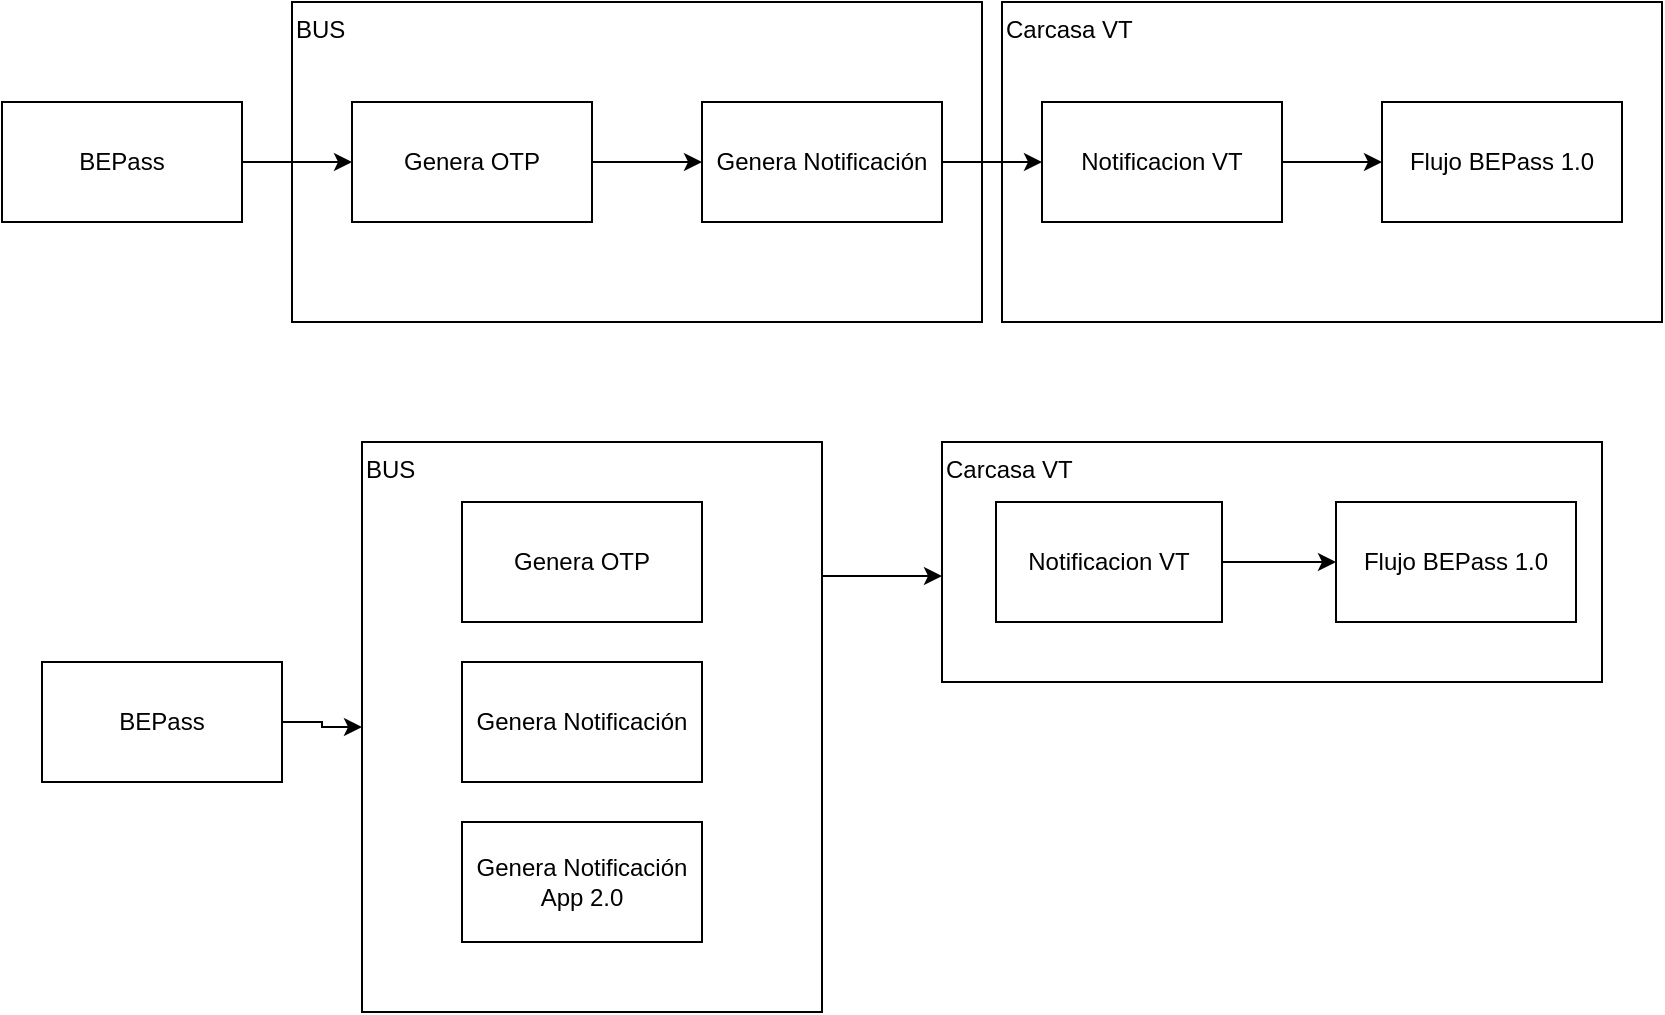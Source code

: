 <mxfile version="10.4.6" type="github"><diagram id="GWCt-82Uq7M_qzExbAB7" name="Page-1"><mxGraphModel dx="694" dy="470" grid="1" gridSize="10" guides="1" tooltips="1" connect="1" arrows="1" fold="1" page="1" pageScale="1" pageWidth="827" pageHeight="1169" math="0" shadow="0"><root><mxCell id="0"/><mxCell id="1" parent="0"/><mxCell id="oH4FSiqb2ZrB4hHRTXC9-23" value="&lt;div style=&quot;text-align: left&quot;&gt;&lt;span&gt;Carcasa VT&lt;/span&gt;&lt;/div&gt;" style="rounded=0;whiteSpace=wrap;html=1;verticalAlign=top;align=left;" vertex="1" parent="1"><mxGeometry x="510" y="350" width="330" height="120" as="geometry"/></mxCell><mxCell id="oH4FSiqb2ZrB4hHRTXC9-24" value="" style="edgeStyle=orthogonalEdgeStyle;rounded=0;orthogonalLoop=1;jettySize=auto;html=1;" edge="1" parent="1"><mxGeometry relative="1" as="geometry"><mxPoint x="450" y="417" as="sourcePoint"/><mxPoint x="510" y="417" as="targetPoint"/></mxGeometry></mxCell><mxCell id="oH4FSiqb2ZrB4hHRTXC9-21" value="BUS&lt;br&gt;" style="rounded=0;whiteSpace=wrap;html=1;align=left;verticalAlign=top;" vertex="1" parent="1"><mxGeometry x="220" y="350" width="230" height="285" as="geometry"/></mxCell><mxCell id="oH4FSiqb2ZrB4hHRTXC9-16" value="BUS&lt;br&gt;" style="rounded=0;whiteSpace=wrap;html=1;align=left;verticalAlign=top;" vertex="1" parent="1"><mxGeometry x="185" y="130" width="345" height="160" as="geometry"/></mxCell><mxCell id="oH4FSiqb2ZrB4hHRTXC9-15" value="&lt;div style=&quot;text-align: left&quot;&gt;&lt;span&gt;Carcasa VT&lt;/span&gt;&lt;/div&gt;" style="rounded=0;whiteSpace=wrap;html=1;verticalAlign=top;align=left;" vertex="1" parent="1"><mxGeometry x="540" y="130" width="330" height="160" as="geometry"/></mxCell><mxCell id="oH4FSiqb2ZrB4hHRTXC9-8" value="" style="edgeStyle=orthogonalEdgeStyle;rounded=0;orthogonalLoop=1;jettySize=auto;html=1;" edge="1" parent="1" source="oH4FSiqb2ZrB4hHRTXC9-1" target="oH4FSiqb2ZrB4hHRTXC9-3"><mxGeometry relative="1" as="geometry"/></mxCell><mxCell id="oH4FSiqb2ZrB4hHRTXC9-1" value="BEPass" style="rounded=0;whiteSpace=wrap;html=1;" vertex="1" parent="1"><mxGeometry x="40" y="180" width="120" height="60" as="geometry"/></mxCell><mxCell id="oH4FSiqb2ZrB4hHRTXC9-9" value="" style="edgeStyle=orthogonalEdgeStyle;rounded=0;orthogonalLoop=1;jettySize=auto;html=1;" edge="1" parent="1" source="oH4FSiqb2ZrB4hHRTXC9-3" target="oH4FSiqb2ZrB4hHRTXC9-4"><mxGeometry relative="1" as="geometry"/></mxCell><mxCell id="oH4FSiqb2ZrB4hHRTXC9-3" value="Genera OTP&lt;br&gt;" style="rounded=0;whiteSpace=wrap;html=1;" vertex="1" parent="1"><mxGeometry x="215" y="180" width="120" height="60" as="geometry"/></mxCell><mxCell id="oH4FSiqb2ZrB4hHRTXC9-7" value="" style="edgeStyle=orthogonalEdgeStyle;rounded=0;orthogonalLoop=1;jettySize=auto;html=1;" edge="1" parent="1" source="oH4FSiqb2ZrB4hHRTXC9-4" target="oH4FSiqb2ZrB4hHRTXC9-6"><mxGeometry relative="1" as="geometry"/></mxCell><mxCell id="oH4FSiqb2ZrB4hHRTXC9-4" value="Genera Notificación" style="rounded=0;whiteSpace=wrap;html=1;" vertex="1" parent="1"><mxGeometry x="390" y="180" width="120" height="60" as="geometry"/></mxCell><mxCell id="oH4FSiqb2ZrB4hHRTXC9-11" value="" style="edgeStyle=orthogonalEdgeStyle;rounded=0;orthogonalLoop=1;jettySize=auto;html=1;" edge="1" parent="1" source="oH4FSiqb2ZrB4hHRTXC9-6" target="oH4FSiqb2ZrB4hHRTXC9-10"><mxGeometry relative="1" as="geometry"/></mxCell><mxCell id="oH4FSiqb2ZrB4hHRTXC9-6" value="Notificacion VT" style="rounded=0;whiteSpace=wrap;html=1;" vertex="1" parent="1"><mxGeometry x="560" y="180" width="120" height="60" as="geometry"/></mxCell><mxCell id="oH4FSiqb2ZrB4hHRTXC9-10" value="Flujo BEPass 1.0&lt;br&gt;" style="rounded=0;whiteSpace=wrap;html=1;" vertex="1" parent="1"><mxGeometry x="730" y="180" width="120" height="60" as="geometry"/></mxCell><mxCell id="oH4FSiqb2ZrB4hHRTXC9-22" value="" style="edgeStyle=orthogonalEdgeStyle;rounded=0;orthogonalLoop=1;jettySize=auto;html=1;" edge="1" parent="1" source="oH4FSiqb2ZrB4hHRTXC9-12" target="oH4FSiqb2ZrB4hHRTXC9-21"><mxGeometry relative="1" as="geometry"/></mxCell><mxCell id="oH4FSiqb2ZrB4hHRTXC9-12" value="BEPass" style="rounded=0;whiteSpace=wrap;html=1;" vertex="1" parent="1"><mxGeometry x="60" y="460" width="120" height="60" as="geometry"/></mxCell><mxCell id="oH4FSiqb2ZrB4hHRTXC9-13" value="Genera OTP" style="rounded=0;whiteSpace=wrap;html=1;" vertex="1" parent="1"><mxGeometry x="270" y="380" width="120" height="60" as="geometry"/></mxCell><mxCell id="oH4FSiqb2ZrB4hHRTXC9-17" value="Genera Notificación" style="rounded=0;whiteSpace=wrap;html=1;" vertex="1" parent="1"><mxGeometry x="270" y="460" width="120" height="60" as="geometry"/></mxCell><mxCell id="oH4FSiqb2ZrB4hHRTXC9-19" value="Genera Notificación App 2.0" style="rounded=0;whiteSpace=wrap;html=1;" vertex="1" parent="1"><mxGeometry x="270" y="540" width="120" height="60" as="geometry"/></mxCell><mxCell id="oH4FSiqb2ZrB4hHRTXC9-27" value="Notificacion VT" style="rounded=0;whiteSpace=wrap;html=1;" vertex="1" parent="1"><mxGeometry x="537" y="380" width="113" height="60" as="geometry"/></mxCell><mxCell id="oH4FSiqb2ZrB4hHRTXC9-28" value="Flujo BEPass 1.0&lt;br&gt;" style="rounded=0;whiteSpace=wrap;html=1;" vertex="1" parent="1"><mxGeometry x="707" y="380" width="120" height="60" as="geometry"/></mxCell><mxCell id="oH4FSiqb2ZrB4hHRTXC9-29" value="" style="edgeStyle=orthogonalEdgeStyle;rounded=0;orthogonalLoop=1;jettySize=auto;html=1;exitX=1;exitY=0.5;exitDx=0;exitDy=0;entryX=0;entryY=0.5;entryDx=0;entryDy=0;" edge="1" parent="1" source="oH4FSiqb2ZrB4hHRTXC9-27" target="oH4FSiqb2ZrB4hHRTXC9-28"><mxGeometry relative="1" as="geometry"><mxPoint x="690" y="220" as="sourcePoint"/><mxPoint x="700" y="410" as="targetPoint"/></mxGeometry></mxCell></root></mxGraphModel></diagram></mxfile>